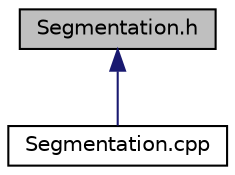 digraph "Segmentation.h"
{
 // LATEX_PDF_SIZE
  edge [fontname="Helvetica",fontsize="10",labelfontname="Helvetica",labelfontsize="10"];
  node [fontname="Helvetica",fontsize="10",shape=record];
  Node1 [label="Segmentation.h",height=0.2,width=0.4,color="black", fillcolor="grey75", style="filled", fontcolor="black",tooltip="The segmentation header, which declares the methods to be used when segmenting DEMs."];
  Node1 -> Node2 [dir="back",color="midnightblue",fontsize="10",style="solid",fontname="Helvetica"];
  Node2 [label="Segmentation.cpp",height=0.2,width=0.4,color="black", fillcolor="white", style="filled",URL="$Segmentation_8cpp.html",tooltip="The segmentation definition file, which defines the methods to be used when segmenting DEMs."];
}
